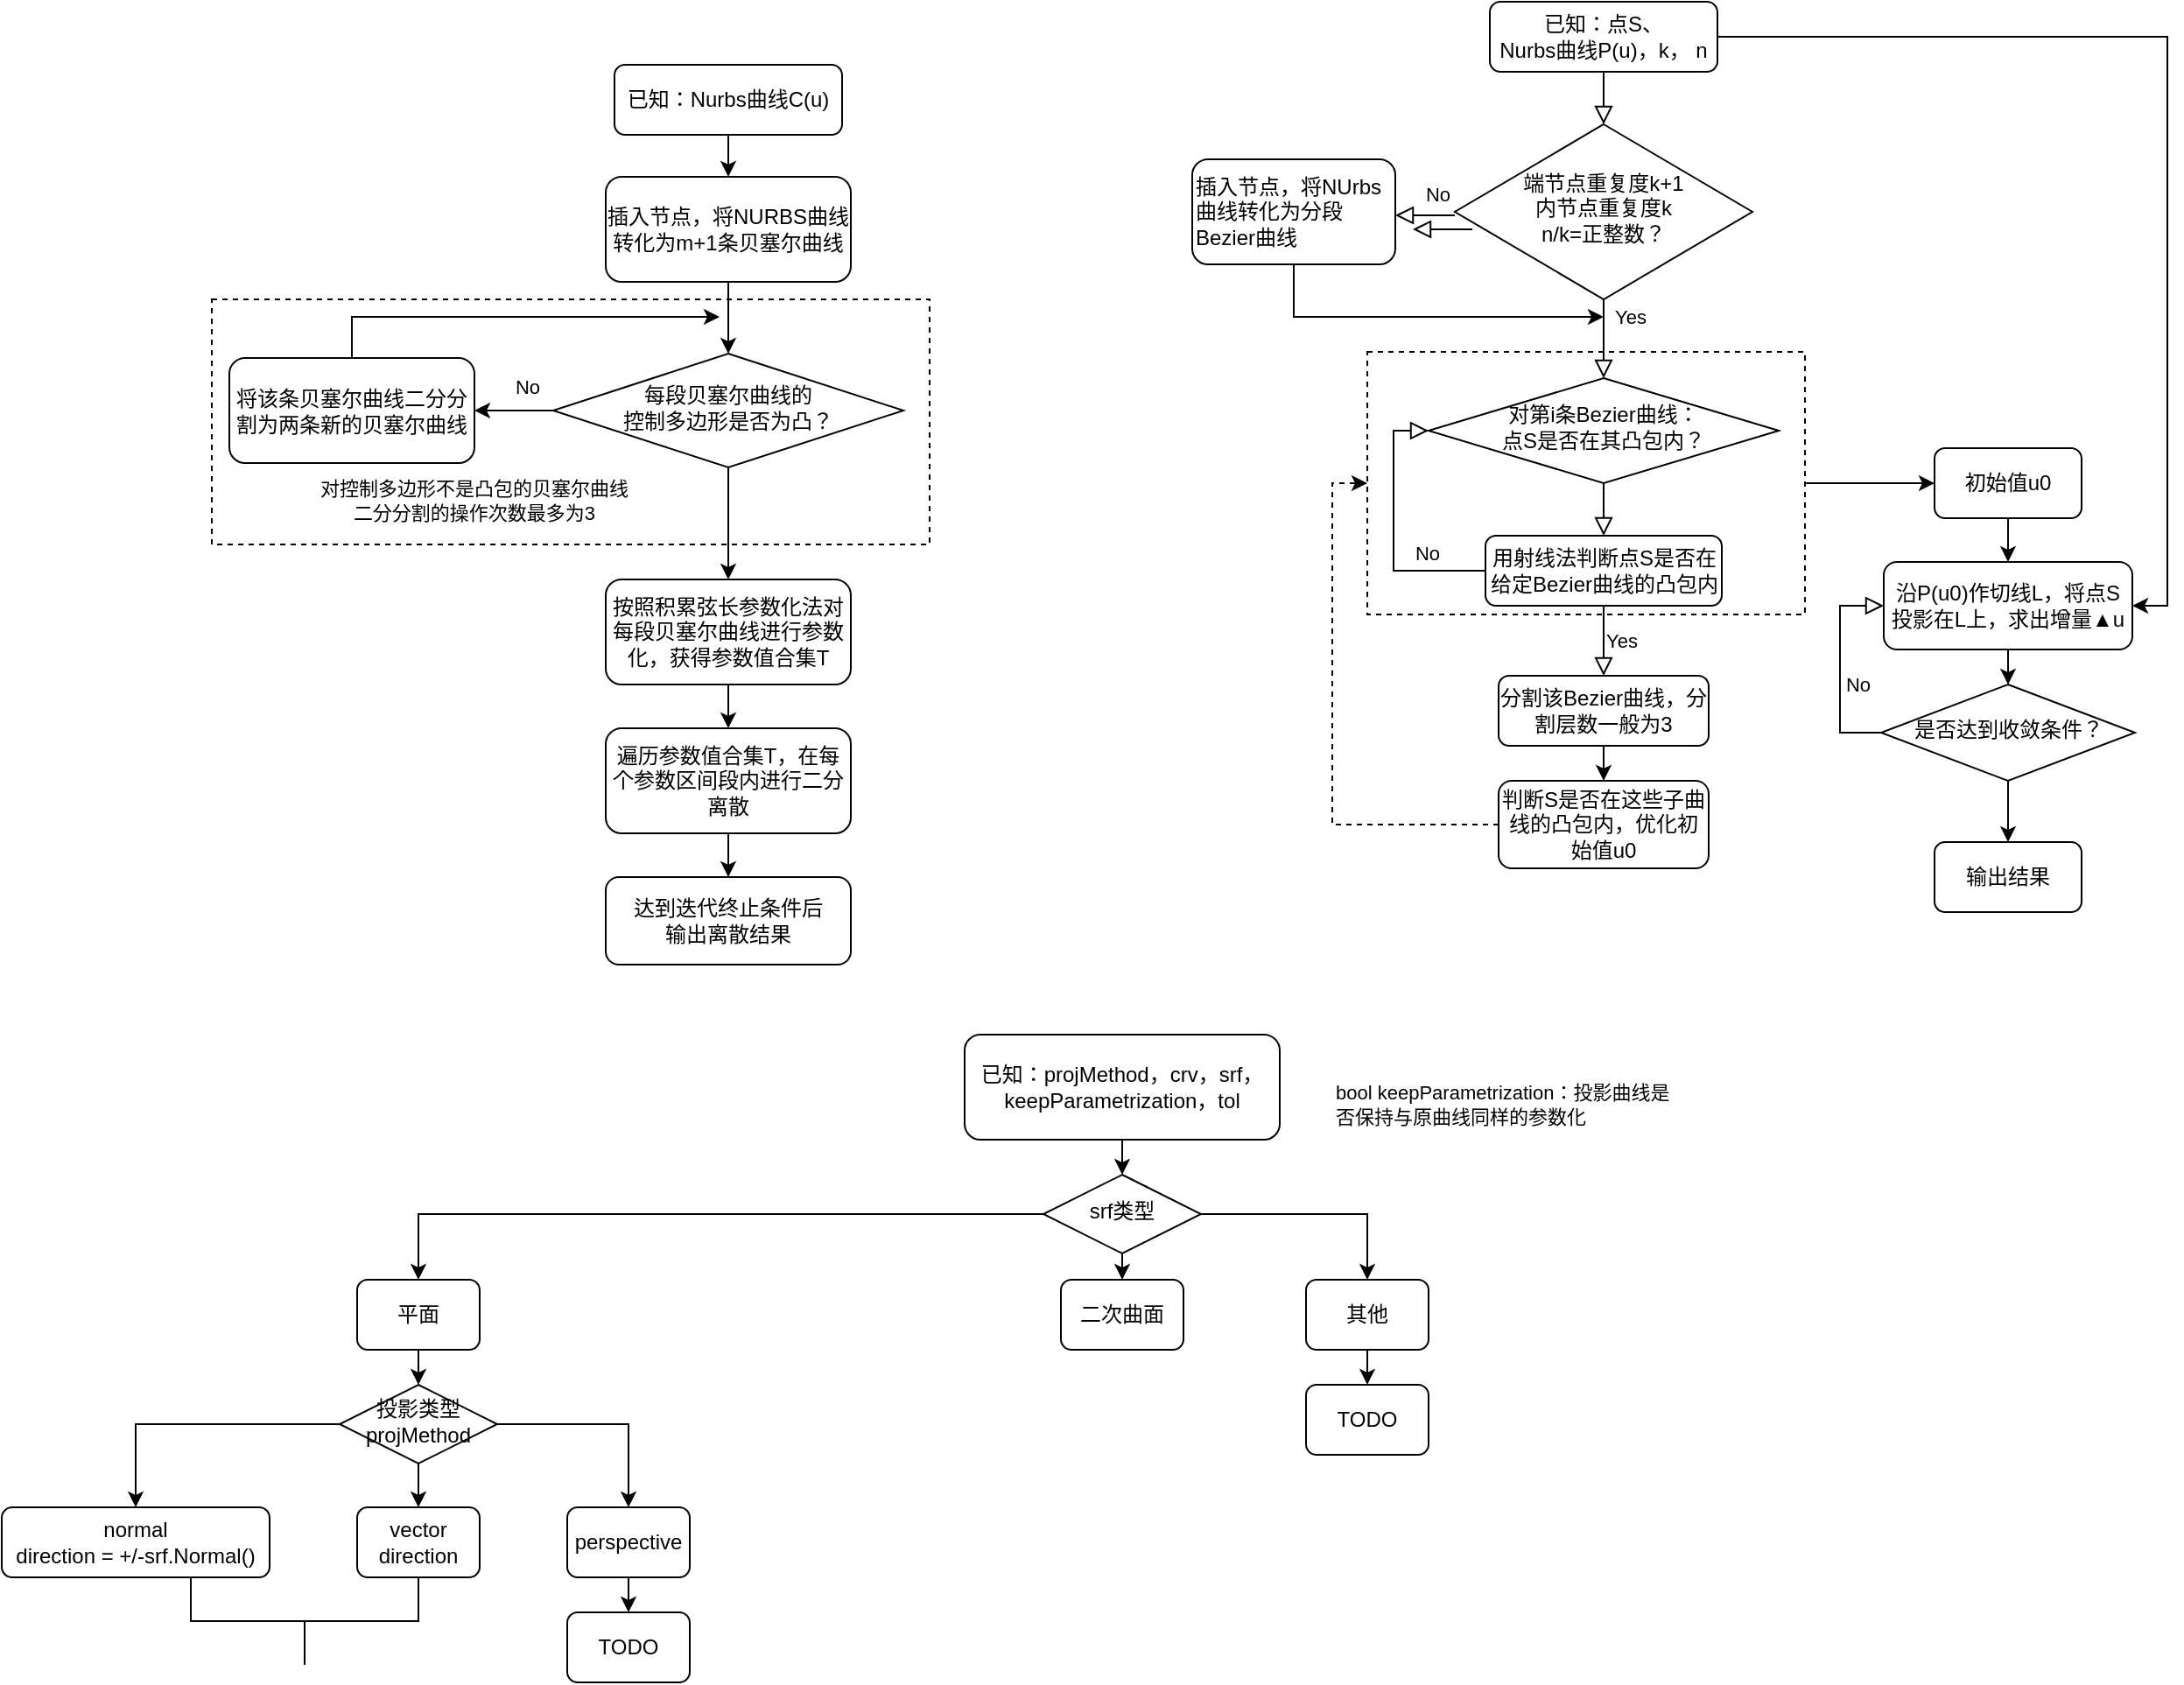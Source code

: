 <mxfile version="21.6.1" type="github">
  <diagram id="C5RBs43oDa-KdzZeNtuy" name="Page-1">
    <mxGraphModel dx="2536" dy="905" grid="1" gridSize="10" guides="1" tooltips="1" connect="1" arrows="1" fold="1" page="1" pageScale="1" pageWidth="827" pageHeight="1169" math="0" shadow="0">
      <root>
        <mxCell id="WIyWlLk6GJQsqaUBKTNV-0" />
        <mxCell id="WIyWlLk6GJQsqaUBKTNV-1" parent="WIyWlLk6GJQsqaUBKTNV-0" />
        <mxCell id="WIyWlLk6GJQsqaUBKTNV-2" value="" style="rounded=0;html=1;jettySize=auto;orthogonalLoop=1;fontSize=11;endArrow=block;endFill=0;endSize=8;strokeWidth=1;shadow=0;labelBackgroundColor=none;edgeStyle=orthogonalEdgeStyle;" parent="WIyWlLk6GJQsqaUBKTNV-1" source="WIyWlLk6GJQsqaUBKTNV-3" target="WIyWlLk6GJQsqaUBKTNV-6" edge="1">
          <mxGeometry relative="1" as="geometry" />
        </mxCell>
        <mxCell id="XZnrxidHfEG2WqIlhOVC-12" style="edgeStyle=orthogonalEdgeStyle;rounded=0;orthogonalLoop=1;jettySize=auto;html=1;exitX=1;exitY=0.5;exitDx=0;exitDy=0;entryX=1;entryY=0.5;entryDx=0;entryDy=0;" parent="WIyWlLk6GJQsqaUBKTNV-1" source="WIyWlLk6GJQsqaUBKTNV-3" target="XZnrxidHfEG2WqIlhOVC-11" edge="1">
          <mxGeometry relative="1" as="geometry" />
        </mxCell>
        <mxCell id="WIyWlLk6GJQsqaUBKTNV-3" value="已知：点S、&lt;br&gt;Nurbs曲线P(u)，k， n" style="rounded=1;whiteSpace=wrap;html=1;fontSize=12;glass=0;strokeWidth=1;shadow=0;" parent="WIyWlLk6GJQsqaUBKTNV-1" vertex="1">
          <mxGeometry x="150" y="80" width="130" height="40" as="geometry" />
        </mxCell>
        <mxCell id="WIyWlLk6GJQsqaUBKTNV-4" value="Yes" style="rounded=0;html=1;jettySize=auto;orthogonalLoop=1;fontSize=11;endArrow=block;endFill=0;endSize=8;strokeWidth=1;shadow=0;labelBackgroundColor=none;edgeStyle=orthogonalEdgeStyle;" parent="WIyWlLk6GJQsqaUBKTNV-1" source="WIyWlLk6GJQsqaUBKTNV-6" target="WIyWlLk6GJQsqaUBKTNV-10" edge="1">
          <mxGeometry x="-0.556" y="15" relative="1" as="geometry">
            <mxPoint as="offset" />
          </mxGeometry>
        </mxCell>
        <mxCell id="WIyWlLk6GJQsqaUBKTNV-5" value="No" style="edgeStyle=orthogonalEdgeStyle;rounded=0;html=1;jettySize=auto;orthogonalLoop=1;fontSize=11;endArrow=block;endFill=0;endSize=8;strokeWidth=1;shadow=0;labelBackgroundColor=none;" parent="WIyWlLk6GJQsqaUBKTNV-1" edge="1">
          <mxGeometry x="1" y="506" relative="1" as="geometry">
            <mxPoint x="-496" y="-408" as="offset" />
            <mxPoint x="130" y="202" as="sourcePoint" />
            <mxPoint x="96" y="202" as="targetPoint" />
          </mxGeometry>
        </mxCell>
        <mxCell id="WIyWlLk6GJQsqaUBKTNV-6" value="端节点重复度k+1&lt;br&gt;内节点重复度k&lt;br&gt;n/k=正整数？" style="rhombus;whiteSpace=wrap;html=1;shadow=0;fontFamily=Helvetica;fontSize=12;align=center;strokeWidth=1;spacing=6;spacingTop=-4;" parent="WIyWlLk6GJQsqaUBKTNV-1" vertex="1">
          <mxGeometry x="130" y="150" width="170" height="100" as="geometry" />
        </mxCell>
        <mxCell id="XZnrxidHfEG2WqIlhOVC-3" style="edgeStyle=orthogonalEdgeStyle;rounded=0;orthogonalLoop=1;jettySize=auto;html=1;exitX=0.5;exitY=1;exitDx=0;exitDy=0;" parent="WIyWlLk6GJQsqaUBKTNV-1" source="WIyWlLk6GJQsqaUBKTNV-7" edge="1">
          <mxGeometry relative="1" as="geometry">
            <mxPoint x="215" y="260" as="targetPoint" />
            <Array as="points">
              <mxPoint x="38" y="260" />
            </Array>
          </mxGeometry>
        </mxCell>
        <mxCell id="WIyWlLk6GJQsqaUBKTNV-7" value="插入节点，将NUrbs曲线转化为分段Bezier曲线" style="rounded=1;whiteSpace=wrap;html=1;fontSize=12;glass=0;strokeWidth=1;shadow=0;align=left;" parent="WIyWlLk6GJQsqaUBKTNV-1" vertex="1">
          <mxGeometry x="-20" y="170" width="116" height="60" as="geometry" />
        </mxCell>
        <mxCell id="WIyWlLk6GJQsqaUBKTNV-8" value="" style="rounded=0;html=1;jettySize=auto;orthogonalLoop=1;fontSize=11;endArrow=block;endFill=0;endSize=8;strokeWidth=1;shadow=0;labelBackgroundColor=none;edgeStyle=orthogonalEdgeStyle;" parent="WIyWlLk6GJQsqaUBKTNV-1" source="WIyWlLk6GJQsqaUBKTNV-10" target="WIyWlLk6GJQsqaUBKTNV-11" edge="1">
          <mxGeometry x="0.333" y="20" relative="1" as="geometry">
            <mxPoint as="offset" />
          </mxGeometry>
        </mxCell>
        <mxCell id="WIyWlLk6GJQsqaUBKTNV-9" value="Yes" style="edgeStyle=orthogonalEdgeStyle;rounded=0;html=1;jettySize=auto;orthogonalLoop=1;fontSize=11;endArrow=block;endFill=0;endSize=8;strokeWidth=1;shadow=0;labelBackgroundColor=none;exitX=0.5;exitY=1;exitDx=0;exitDy=0;" parent="WIyWlLk6GJQsqaUBKTNV-1" source="WIyWlLk6GJQsqaUBKTNV-11" target="WIyWlLk6GJQsqaUBKTNV-12" edge="1">
          <mxGeometry y="10" relative="1" as="geometry">
            <mxPoint as="offset" />
            <mxPoint x="299.97" y="435" as="sourcePoint" />
          </mxGeometry>
        </mxCell>
        <mxCell id="WIyWlLk6GJQsqaUBKTNV-10" value="对第i条Bezier曲线：&lt;br&gt;点S是否在其凸包内？" style="rhombus;whiteSpace=wrap;html=1;shadow=0;fontFamily=Helvetica;fontSize=12;align=center;strokeWidth=1;spacing=6;spacingTop=-4;" parent="WIyWlLk6GJQsqaUBKTNV-1" vertex="1">
          <mxGeometry x="115" y="295" width="200" height="60" as="geometry" />
        </mxCell>
        <mxCell id="WIyWlLk6GJQsqaUBKTNV-11" value="用射线法判断点S是否在给定Bezier曲线的凸包内" style="rounded=1;whiteSpace=wrap;html=1;fontSize=12;glass=0;strokeWidth=1;shadow=0;" parent="WIyWlLk6GJQsqaUBKTNV-1" vertex="1">
          <mxGeometry x="147.5" y="385" width="135" height="40" as="geometry" />
        </mxCell>
        <mxCell id="XZnrxidHfEG2WqIlhOVC-6" value="" style="edgeStyle=orthogonalEdgeStyle;rounded=0;orthogonalLoop=1;jettySize=auto;html=1;" parent="WIyWlLk6GJQsqaUBKTNV-1" source="WIyWlLk6GJQsqaUBKTNV-12" target="XZnrxidHfEG2WqIlhOVC-4" edge="1">
          <mxGeometry relative="1" as="geometry" />
        </mxCell>
        <mxCell id="WIyWlLk6GJQsqaUBKTNV-12" value="分割该Bezier曲线，分割层数一般为3" style="rounded=1;whiteSpace=wrap;html=1;fontSize=12;glass=0;strokeWidth=1;shadow=0;" parent="WIyWlLk6GJQsqaUBKTNV-1" vertex="1">
          <mxGeometry x="155" y="465" width="120" height="40" as="geometry" />
        </mxCell>
        <mxCell id="XZnrxidHfEG2WqIlhOVC-1" value="No" style="edgeStyle=orthogonalEdgeStyle;rounded=0;html=1;jettySize=auto;orthogonalLoop=1;fontSize=11;endArrow=block;endFill=0;endSize=8;strokeWidth=1;shadow=0;labelBackgroundColor=none;exitX=0;exitY=0.5;exitDx=0;exitDy=0;entryX=0;entryY=0.5;entryDx=0;entryDy=0;" parent="WIyWlLk6GJQsqaUBKTNV-1" source="WIyWlLk6GJQsqaUBKTNV-11" target="WIyWlLk6GJQsqaUBKTNV-10" edge="1">
          <mxGeometry x="-0.555" y="-10" relative="1" as="geometry">
            <mxPoint as="offset" />
            <mxPoint x="119.97" y="385" as="sourcePoint" />
            <mxPoint x="175.97" y="385" as="targetPoint" />
          </mxGeometry>
        </mxCell>
        <mxCell id="XZnrxidHfEG2WqIlhOVC-8" style="edgeStyle=orthogonalEdgeStyle;rounded=0;orthogonalLoop=1;jettySize=auto;html=1;exitX=0;exitY=0.5;exitDx=0;exitDy=0;entryX=0;entryY=0.5;entryDx=0;entryDy=0;dashed=1;" parent="WIyWlLk6GJQsqaUBKTNV-1" source="XZnrxidHfEG2WqIlhOVC-4" target="XZnrxidHfEG2WqIlhOVC-7" edge="1">
          <mxGeometry relative="1" as="geometry" />
        </mxCell>
        <mxCell id="XZnrxidHfEG2WqIlhOVC-4" value="判断S是否在这些子曲线的凸包内，优化初始值u0" style="rounded=1;whiteSpace=wrap;html=1;fontSize=12;glass=0;strokeWidth=1;shadow=0;" parent="WIyWlLk6GJQsqaUBKTNV-1" vertex="1">
          <mxGeometry x="155" y="525" width="120" height="50" as="geometry" />
        </mxCell>
        <mxCell id="XZnrxidHfEG2WqIlhOVC-10" value="" style="edgeStyle=orthogonalEdgeStyle;rounded=0;orthogonalLoop=1;jettySize=auto;html=1;" parent="WIyWlLk6GJQsqaUBKTNV-1" source="XZnrxidHfEG2WqIlhOVC-7" target="XZnrxidHfEG2WqIlhOVC-9" edge="1">
          <mxGeometry relative="1" as="geometry" />
        </mxCell>
        <mxCell id="XZnrxidHfEG2WqIlhOVC-7" value="" style="rounded=0;whiteSpace=wrap;html=1;fillColor=none;dashed=1;" parent="WIyWlLk6GJQsqaUBKTNV-1" vertex="1">
          <mxGeometry x="80" y="280" width="250" height="150" as="geometry" />
        </mxCell>
        <mxCell id="XZnrxidHfEG2WqIlhOVC-13" style="edgeStyle=orthogonalEdgeStyle;rounded=0;orthogonalLoop=1;jettySize=auto;html=1;exitX=0.5;exitY=1;exitDx=0;exitDy=0;entryX=0.5;entryY=0;entryDx=0;entryDy=0;" parent="WIyWlLk6GJQsqaUBKTNV-1" source="XZnrxidHfEG2WqIlhOVC-9" target="XZnrxidHfEG2WqIlhOVC-11" edge="1">
          <mxGeometry relative="1" as="geometry" />
        </mxCell>
        <mxCell id="XZnrxidHfEG2WqIlhOVC-9" value="初始值u0" style="rounded=1;whiteSpace=wrap;html=1;fontSize=12;glass=0;strokeWidth=1;shadow=0;" parent="WIyWlLk6GJQsqaUBKTNV-1" vertex="1">
          <mxGeometry x="404" y="335" width="84" height="40" as="geometry" />
        </mxCell>
        <mxCell id="XZnrxidHfEG2WqIlhOVC-15" style="edgeStyle=orthogonalEdgeStyle;rounded=0;orthogonalLoop=1;jettySize=auto;html=1;exitX=0.5;exitY=1;exitDx=0;exitDy=0;entryX=0.5;entryY=0;entryDx=0;entryDy=0;" parent="WIyWlLk6GJQsqaUBKTNV-1" source="XZnrxidHfEG2WqIlhOVC-11" target="XZnrxidHfEG2WqIlhOVC-14" edge="1">
          <mxGeometry relative="1" as="geometry" />
        </mxCell>
        <mxCell id="XZnrxidHfEG2WqIlhOVC-11" value="沿P(u0)作切线L，将点S投影在L上，求出增量▲u" style="rounded=1;whiteSpace=wrap;html=1;fontSize=12;glass=0;strokeWidth=1;shadow=0;" parent="WIyWlLk6GJQsqaUBKTNV-1" vertex="1">
          <mxGeometry x="375" y="400" width="142" height="50" as="geometry" />
        </mxCell>
        <mxCell id="XZnrxidHfEG2WqIlhOVC-19" value="" style="edgeStyle=orthogonalEdgeStyle;rounded=0;orthogonalLoop=1;jettySize=auto;html=1;" parent="WIyWlLk6GJQsqaUBKTNV-1" source="XZnrxidHfEG2WqIlhOVC-14" target="XZnrxidHfEG2WqIlhOVC-18" edge="1">
          <mxGeometry relative="1" as="geometry" />
        </mxCell>
        <mxCell id="XZnrxidHfEG2WqIlhOVC-14" value="是否达到收敛条件？" style="rhombus;whiteSpace=wrap;html=1;shadow=0;fontFamily=Helvetica;fontSize=12;align=center;strokeWidth=1;spacing=6;spacingTop=-4;" parent="WIyWlLk6GJQsqaUBKTNV-1" vertex="1">
          <mxGeometry x="373.5" y="470" width="145" height="55" as="geometry" />
        </mxCell>
        <mxCell id="XZnrxidHfEG2WqIlhOVC-17" value="No" style="edgeStyle=orthogonalEdgeStyle;rounded=0;html=1;jettySize=auto;orthogonalLoop=1;fontSize=11;endArrow=block;endFill=0;endSize=8;strokeWidth=1;shadow=0;labelBackgroundColor=none;exitX=0;exitY=0.5;exitDx=0;exitDy=0;entryX=0;entryY=0.5;entryDx=0;entryDy=0;" parent="WIyWlLk6GJQsqaUBKTNV-1" source="XZnrxidHfEG2WqIlhOVC-14" target="XZnrxidHfEG2WqIlhOVC-11" edge="1">
          <mxGeometry x="-0.157" y="-10" relative="1" as="geometry">
            <mxPoint as="offset" />
            <mxPoint x="424" y="230" as="sourcePoint" />
            <mxPoint x="390" y="230" as="targetPoint" />
            <Array as="points">
              <mxPoint x="350" y="497" />
              <mxPoint x="350" y="425" />
            </Array>
          </mxGeometry>
        </mxCell>
        <mxCell id="XZnrxidHfEG2WqIlhOVC-18" value="输出结果" style="rounded=1;whiteSpace=wrap;html=1;fontSize=12;glass=0;strokeWidth=1;shadow=0;" parent="WIyWlLk6GJQsqaUBKTNV-1" vertex="1">
          <mxGeometry x="404" y="560" width="84" height="40" as="geometry" />
        </mxCell>
        <mxCell id="uBomitbFG4ltec037NGh-8" value="" style="edgeStyle=orthogonalEdgeStyle;rounded=0;orthogonalLoop=1;jettySize=auto;html=1;" parent="WIyWlLk6GJQsqaUBKTNV-1" source="uBomitbFG4ltec037NGh-0" target="uBomitbFG4ltec037NGh-1" edge="1">
          <mxGeometry relative="1" as="geometry" />
        </mxCell>
        <mxCell id="uBomitbFG4ltec037NGh-0" value="已知：Nurbs曲线C(u)" style="rounded=1;whiteSpace=wrap;html=1;fontSize=12;glass=0;strokeWidth=1;shadow=0;" parent="WIyWlLk6GJQsqaUBKTNV-1" vertex="1">
          <mxGeometry x="-350" y="116" width="130" height="40" as="geometry" />
        </mxCell>
        <mxCell id="uBomitbFG4ltec037NGh-6" value="" style="edgeStyle=orthogonalEdgeStyle;rounded=0;orthogonalLoop=1;jettySize=auto;html=1;" parent="WIyWlLk6GJQsqaUBKTNV-1" source="uBomitbFG4ltec037NGh-1" target="uBomitbFG4ltec037NGh-3" edge="1">
          <mxGeometry relative="1" as="geometry" />
        </mxCell>
        <mxCell id="uBomitbFG4ltec037NGh-1" value="插入节点，将NURBS曲线转化为m+1条贝塞尔曲线" style="rounded=1;whiteSpace=wrap;html=1;fontSize=12;glass=0;strokeWidth=1;shadow=0;" parent="WIyWlLk6GJQsqaUBKTNV-1" vertex="1">
          <mxGeometry x="-355" y="180" width="140" height="60" as="geometry" />
        </mxCell>
        <mxCell id="uBomitbFG4ltec037NGh-11" value="" style="edgeStyle=orthogonalEdgeStyle;rounded=0;orthogonalLoop=1;jettySize=auto;html=1;" parent="WIyWlLk6GJQsqaUBKTNV-1" source="uBomitbFG4ltec037NGh-3" target="uBomitbFG4ltec037NGh-10" edge="1">
          <mxGeometry relative="1" as="geometry" />
        </mxCell>
        <mxCell id="uBomitbFG4ltec037NGh-16" value="" style="edgeStyle=orthogonalEdgeStyle;rounded=0;orthogonalLoop=1;jettySize=auto;html=1;" parent="WIyWlLk6GJQsqaUBKTNV-1" source="uBomitbFG4ltec037NGh-3" target="uBomitbFG4ltec037NGh-15" edge="1">
          <mxGeometry relative="1" as="geometry" />
        </mxCell>
        <mxCell id="uBomitbFG4ltec037NGh-3" value="每段贝塞尔曲线的&lt;br&gt;控制多边形是否为凸？" style="rhombus;whiteSpace=wrap;html=1;shadow=0;fontFamily=Helvetica;fontSize=12;align=center;strokeWidth=1;spacing=6;spacingTop=-4;" parent="WIyWlLk6GJQsqaUBKTNV-1" vertex="1">
          <mxGeometry x="-385" y="281" width="200" height="65" as="geometry" />
        </mxCell>
        <mxCell id="uBomitbFG4ltec037NGh-9" value="No" style="edgeStyle=orthogonalEdgeStyle;rounded=0;html=1;jettySize=auto;orthogonalLoop=1;fontSize=11;endArrow=block;endFill=0;endSize=8;strokeWidth=1;shadow=0;labelBackgroundColor=none;" parent="WIyWlLk6GJQsqaUBKTNV-1" edge="1">
          <mxGeometry x="0.176" y="-20" relative="1" as="geometry">
            <mxPoint as="offset" />
            <mxPoint x="140" y="210" as="sourcePoint" />
            <mxPoint x="106" y="210" as="targetPoint" />
          </mxGeometry>
        </mxCell>
        <mxCell id="uBomitbFG4ltec037NGh-13" style="edgeStyle=orthogonalEdgeStyle;rounded=0;orthogonalLoop=1;jettySize=auto;html=1;exitX=0.5;exitY=0;exitDx=0;exitDy=0;" parent="WIyWlLk6GJQsqaUBKTNV-1" source="uBomitbFG4ltec037NGh-10" edge="1">
          <mxGeometry relative="1" as="geometry">
            <mxPoint x="-290" y="260" as="targetPoint" />
            <Array as="points">
              <mxPoint x="-500" y="260" />
            </Array>
          </mxGeometry>
        </mxCell>
        <mxCell id="uBomitbFG4ltec037NGh-10" value="将该条贝塞尔曲线二分分割为两条新的贝塞尔曲线" style="rounded=1;whiteSpace=wrap;html=1;fontSize=12;glass=0;strokeWidth=1;shadow=0;" parent="WIyWlLk6GJQsqaUBKTNV-1" vertex="1">
          <mxGeometry x="-570" y="283.5" width="140" height="60" as="geometry" />
        </mxCell>
        <mxCell id="uBomitbFG4ltec037NGh-18" value="" style="edgeStyle=orthogonalEdgeStyle;rounded=0;orthogonalLoop=1;jettySize=auto;html=1;" parent="WIyWlLk6GJQsqaUBKTNV-1" source="uBomitbFG4ltec037NGh-15" target="uBomitbFG4ltec037NGh-17" edge="1">
          <mxGeometry relative="1" as="geometry" />
        </mxCell>
        <mxCell id="uBomitbFG4ltec037NGh-15" value="按照积累弦长参数化法对每段贝塞尔曲线进行参数化，获得参数值合集T" style="rounded=1;whiteSpace=wrap;html=1;fontSize=12;glass=0;strokeWidth=1;shadow=0;" parent="WIyWlLk6GJQsqaUBKTNV-1" vertex="1">
          <mxGeometry x="-355" y="410" width="140" height="60" as="geometry" />
        </mxCell>
        <mxCell id="uBomitbFG4ltec037NGh-20" value="" style="edgeStyle=orthogonalEdgeStyle;rounded=0;orthogonalLoop=1;jettySize=auto;html=1;" parent="WIyWlLk6GJQsqaUBKTNV-1" source="uBomitbFG4ltec037NGh-17" target="uBomitbFG4ltec037NGh-19" edge="1">
          <mxGeometry relative="1" as="geometry" />
        </mxCell>
        <mxCell id="uBomitbFG4ltec037NGh-17" value="遍历参数值合集T，在每个参数区间段内进行二分离散" style="rounded=1;whiteSpace=wrap;html=1;fontSize=12;glass=0;strokeWidth=1;shadow=0;" parent="WIyWlLk6GJQsqaUBKTNV-1" vertex="1">
          <mxGeometry x="-355" y="495" width="140" height="60" as="geometry" />
        </mxCell>
        <mxCell id="uBomitbFG4ltec037NGh-19" value="达到迭代终止条件后&lt;br&gt;输出离散结果" style="rounded=1;whiteSpace=wrap;html=1;fontSize=12;glass=0;strokeWidth=1;shadow=0;" parent="WIyWlLk6GJQsqaUBKTNV-1" vertex="1">
          <mxGeometry x="-355" y="580" width="140" height="50" as="geometry" />
        </mxCell>
        <mxCell id="uBomitbFG4ltec037NGh-21" value="" style="rounded=0;whiteSpace=wrap;html=1;fillColor=none;dashed=1;" parent="WIyWlLk6GJQsqaUBKTNV-1" vertex="1">
          <mxGeometry x="-580" y="250" width="410" height="140" as="geometry" />
        </mxCell>
        <mxCell id="uBomitbFG4ltec037NGh-22" value="&lt;font style=&quot;font-size: 11px;&quot;&gt;对控制多边形不是凸包的贝塞尔曲线&lt;br&gt;二分分割的操作次数最多为3&lt;/font&gt;" style="rounded=0;whiteSpace=wrap;html=1;gradientColor=default;fillColor=none;strokeColor=none;fontSize=9;" parent="WIyWlLk6GJQsqaUBKTNV-1" vertex="1">
          <mxGeometry x="-530" y="335" width="200" height="60" as="geometry" />
        </mxCell>
        <mxCell id="AzQNed1N8ElNNBdo4Fju-8" style="edgeStyle=orthogonalEdgeStyle;rounded=0;orthogonalLoop=1;jettySize=auto;html=1;exitX=0.5;exitY=1;exitDx=0;exitDy=0;entryX=0.5;entryY=0;entryDx=0;entryDy=0;" edge="1" parent="WIyWlLk6GJQsqaUBKTNV-1" source="AzQNed1N8ElNNBdo4Fju-0" target="AzQNed1N8ElNNBdo4Fju-7">
          <mxGeometry relative="1" as="geometry" />
        </mxCell>
        <mxCell id="AzQNed1N8ElNNBdo4Fju-0" value="&lt;div style=&quot;&quot;&gt;&lt;span style=&quot;background-color: initial;&quot;&gt;已知：projMethod，crv，srf，keepParametrization，tol&lt;/span&gt;&lt;/div&gt;" style="rounded=1;whiteSpace=wrap;html=1;fontSize=12;glass=0;strokeWidth=1;shadow=0;align=center;" vertex="1" parent="WIyWlLk6GJQsqaUBKTNV-1">
          <mxGeometry x="-150" y="670" width="180" height="60" as="geometry" />
        </mxCell>
        <mxCell id="AzQNed1N8ElNNBdo4Fju-2" value="&lt;span style=&quot;font-size: 11px;&quot;&gt;bool keepParametrization：投影曲线是否保持与原曲线同样的参数化&lt;/span&gt;" style="rounded=0;whiteSpace=wrap;html=1;gradientColor=default;fillColor=none;strokeColor=none;fontSize=9;align=left;" vertex="1" parent="WIyWlLk6GJQsqaUBKTNV-1">
          <mxGeometry x="60" y="690" width="200" height="40" as="geometry" />
        </mxCell>
        <mxCell id="AzQNed1N8ElNNBdo4Fju-22" style="edgeStyle=orthogonalEdgeStyle;rounded=0;orthogonalLoop=1;jettySize=auto;html=1;entryX=0.5;entryY=0;entryDx=0;entryDy=0;" edge="1" parent="WIyWlLk6GJQsqaUBKTNV-1" source="AzQNed1N8ElNNBdo4Fju-7" target="AzQNed1N8ElNNBdo4Fju-11">
          <mxGeometry relative="1" as="geometry" />
        </mxCell>
        <mxCell id="AzQNed1N8ElNNBdo4Fju-23" style="edgeStyle=orthogonalEdgeStyle;rounded=0;orthogonalLoop=1;jettySize=auto;html=1;exitX=0.5;exitY=1;exitDx=0;exitDy=0;entryX=0.5;entryY=0;entryDx=0;entryDy=0;" edge="1" parent="WIyWlLk6GJQsqaUBKTNV-1" source="AzQNed1N8ElNNBdo4Fju-7" target="AzQNed1N8ElNNBdo4Fju-12">
          <mxGeometry relative="1" as="geometry" />
        </mxCell>
        <mxCell id="AzQNed1N8ElNNBdo4Fju-24" style="edgeStyle=orthogonalEdgeStyle;rounded=0;orthogonalLoop=1;jettySize=auto;html=1;exitX=1;exitY=0.5;exitDx=0;exitDy=0;entryX=0.5;entryY=0;entryDx=0;entryDy=0;" edge="1" parent="WIyWlLk6GJQsqaUBKTNV-1" source="AzQNed1N8ElNNBdo4Fju-7" target="AzQNed1N8ElNNBdo4Fju-13">
          <mxGeometry relative="1" as="geometry" />
        </mxCell>
        <mxCell id="AzQNed1N8ElNNBdo4Fju-7" value="srf类型" style="rhombus;whiteSpace=wrap;html=1;shadow=0;fontFamily=Helvetica;fontSize=12;align=center;strokeWidth=1;spacing=6;spacingTop=-4;" vertex="1" parent="WIyWlLk6GJQsqaUBKTNV-1">
          <mxGeometry x="-105" y="750" width="90" height="45" as="geometry" />
        </mxCell>
        <mxCell id="AzQNed1N8ElNNBdo4Fju-21" style="edgeStyle=orthogonalEdgeStyle;rounded=0;orthogonalLoop=1;jettySize=auto;html=1;exitX=0.5;exitY=1;exitDx=0;exitDy=0;entryX=0.5;entryY=0;entryDx=0;entryDy=0;" edge="1" parent="WIyWlLk6GJQsqaUBKTNV-1" source="AzQNed1N8ElNNBdo4Fju-11" target="AzQNed1N8ElNNBdo4Fju-14">
          <mxGeometry relative="1" as="geometry" />
        </mxCell>
        <mxCell id="AzQNed1N8ElNNBdo4Fju-11" value="平面" style="rounded=1;whiteSpace=wrap;html=1;fontSize=12;glass=0;strokeWidth=1;shadow=0;" vertex="1" parent="WIyWlLk6GJQsqaUBKTNV-1">
          <mxGeometry x="-497" y="810" width="70" height="40" as="geometry" />
        </mxCell>
        <mxCell id="AzQNed1N8ElNNBdo4Fju-12" value="二次曲面" style="rounded=1;whiteSpace=wrap;html=1;fontSize=12;glass=0;strokeWidth=1;shadow=0;" vertex="1" parent="WIyWlLk6GJQsqaUBKTNV-1">
          <mxGeometry x="-95" y="810" width="70" height="40" as="geometry" />
        </mxCell>
        <mxCell id="AzQNed1N8ElNNBdo4Fju-31" style="edgeStyle=orthogonalEdgeStyle;rounded=0;orthogonalLoop=1;jettySize=auto;html=1;exitX=0.5;exitY=1;exitDx=0;exitDy=0;entryX=0.5;entryY=0;entryDx=0;entryDy=0;" edge="1" parent="WIyWlLk6GJQsqaUBKTNV-1" source="AzQNed1N8ElNNBdo4Fju-13" target="AzQNed1N8ElNNBdo4Fju-30">
          <mxGeometry relative="1" as="geometry" />
        </mxCell>
        <mxCell id="AzQNed1N8ElNNBdo4Fju-13" value="其他" style="rounded=1;whiteSpace=wrap;html=1;fontSize=12;glass=0;strokeWidth=1;shadow=0;" vertex="1" parent="WIyWlLk6GJQsqaUBKTNV-1">
          <mxGeometry x="45" y="810" width="70" height="40" as="geometry" />
        </mxCell>
        <mxCell id="AzQNed1N8ElNNBdo4Fju-25" style="edgeStyle=orthogonalEdgeStyle;rounded=0;orthogonalLoop=1;jettySize=auto;html=1;exitX=0.5;exitY=1;exitDx=0;exitDy=0;entryX=0.5;entryY=0;entryDx=0;entryDy=0;" edge="1" parent="WIyWlLk6GJQsqaUBKTNV-1" source="AzQNed1N8ElNNBdo4Fju-14" target="AzQNed1N8ElNNBdo4Fju-16">
          <mxGeometry relative="1" as="geometry" />
        </mxCell>
        <mxCell id="AzQNed1N8ElNNBdo4Fju-26" style="edgeStyle=orthogonalEdgeStyle;rounded=0;orthogonalLoop=1;jettySize=auto;html=1;exitX=0;exitY=0.5;exitDx=0;exitDy=0;entryX=0.5;entryY=0;entryDx=0;entryDy=0;" edge="1" parent="WIyWlLk6GJQsqaUBKTNV-1" source="AzQNed1N8ElNNBdo4Fju-14" target="AzQNed1N8ElNNBdo4Fju-15">
          <mxGeometry relative="1" as="geometry" />
        </mxCell>
        <mxCell id="AzQNed1N8ElNNBdo4Fju-27" style="edgeStyle=orthogonalEdgeStyle;rounded=0;orthogonalLoop=1;jettySize=auto;html=1;exitX=1;exitY=0.5;exitDx=0;exitDy=0;entryX=0.5;entryY=0;entryDx=0;entryDy=0;" edge="1" parent="WIyWlLk6GJQsqaUBKTNV-1" source="AzQNed1N8ElNNBdo4Fju-14" target="AzQNed1N8ElNNBdo4Fju-17">
          <mxGeometry relative="1" as="geometry" />
        </mxCell>
        <mxCell id="AzQNed1N8ElNNBdo4Fju-14" value="投影类型&lt;br&gt;projMethod" style="rhombus;whiteSpace=wrap;html=1;shadow=0;fontFamily=Helvetica;fontSize=12;align=center;strokeWidth=1;spacing=6;spacingTop=-4;" vertex="1" parent="WIyWlLk6GJQsqaUBKTNV-1">
          <mxGeometry x="-507" y="870" width="90" height="45" as="geometry" />
        </mxCell>
        <mxCell id="AzQNed1N8ElNNBdo4Fju-15" value="normal&lt;br&gt;direction = +/-srf.Normal()" style="rounded=1;whiteSpace=wrap;html=1;fontSize=12;glass=0;strokeWidth=1;shadow=0;" vertex="1" parent="WIyWlLk6GJQsqaUBKTNV-1">
          <mxGeometry x="-700" y="940" width="153" height="40" as="geometry" />
        </mxCell>
        <mxCell id="AzQNed1N8ElNNBdo4Fju-16" value="vector&lt;br&gt;direction" style="rounded=1;whiteSpace=wrap;html=1;fontSize=12;glass=0;strokeWidth=1;shadow=0;" vertex="1" parent="WIyWlLk6GJQsqaUBKTNV-1">
          <mxGeometry x="-497" y="940" width="70" height="40" as="geometry" />
        </mxCell>
        <mxCell id="AzQNed1N8ElNNBdo4Fju-29" style="edgeStyle=orthogonalEdgeStyle;rounded=0;orthogonalLoop=1;jettySize=auto;html=1;exitX=0.5;exitY=1;exitDx=0;exitDy=0;entryX=0.5;entryY=0;entryDx=0;entryDy=0;" edge="1" parent="WIyWlLk6GJQsqaUBKTNV-1" source="AzQNed1N8ElNNBdo4Fju-17" target="AzQNed1N8ElNNBdo4Fju-28">
          <mxGeometry relative="1" as="geometry" />
        </mxCell>
        <mxCell id="AzQNed1N8ElNNBdo4Fju-17" value="perspective" style="rounded=1;whiteSpace=wrap;html=1;fontSize=12;glass=0;strokeWidth=1;shadow=0;" vertex="1" parent="WIyWlLk6GJQsqaUBKTNV-1">
          <mxGeometry x="-377" y="940" width="70" height="40" as="geometry" />
        </mxCell>
        <mxCell id="AzQNed1N8ElNNBdo4Fju-28" value="TODO" style="rounded=1;whiteSpace=wrap;html=1;fontSize=12;glass=0;strokeWidth=1;shadow=0;" vertex="1" parent="WIyWlLk6GJQsqaUBKTNV-1">
          <mxGeometry x="-377" y="1000" width="70" height="40" as="geometry" />
        </mxCell>
        <mxCell id="AzQNed1N8ElNNBdo4Fju-30" value="TODO" style="rounded=1;whiteSpace=wrap;html=1;fontSize=12;glass=0;strokeWidth=1;shadow=0;" vertex="1" parent="WIyWlLk6GJQsqaUBKTNV-1">
          <mxGeometry x="45" y="870" width="70" height="40" as="geometry" />
        </mxCell>
        <mxCell id="AzQNed1N8ElNNBdo4Fju-32" value="" style="strokeWidth=1;html=1;shape=mxgraph.flowchart.annotation_2;align=left;labelPosition=right;pointerEvents=1;rotation=-90;" vertex="1" parent="WIyWlLk6GJQsqaUBKTNV-1">
          <mxGeometry x="-552" y="940" width="50" height="130" as="geometry" />
        </mxCell>
      </root>
    </mxGraphModel>
  </diagram>
</mxfile>
